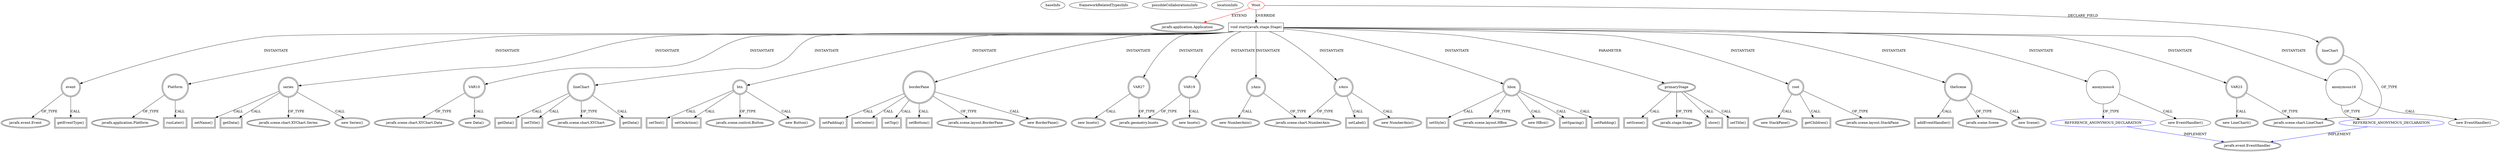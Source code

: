digraph {
baseInfo[graphId=4256,category="extension_graph",isAnonymous=false,possibleRelation=true]
frameworkRelatedTypesInfo[0="javafx.application.Application"]
possibleCollaborationsInfo[0="4256~OVERRIDING_METHOD_DECLARATION-INSTANTIATION-~javafx.application.Application ~javafx.event.EventHandler ~false~true"]
locationInfo[projectName="srikarr-Woot",filePath="/srikarr-Woot/Woot-master/src/Woot.java",contextSignature="Woot",graphId="4256"]
0[label="Woot",vertexType="ROOT_CLIENT_CLASS_DECLARATION",isFrameworkType=false,color=red]
1[label="javafx.application.Application",vertexType="FRAMEWORK_CLASS_TYPE",isFrameworkType=true,peripheries=2]
2[label="lineChart",vertexType="FIELD_DECLARATION",isFrameworkType=true,peripheries=2,shape=circle]
3[label="javafx.scene.chart.LineChart",vertexType="FRAMEWORK_CLASS_TYPE",isFrameworkType=true,peripheries=2]
4[label="void start(javafx.stage.Stage)",vertexType="OVERRIDING_METHOD_DECLARATION",isFrameworkType=false,shape=box]
5[label="primaryStage",vertexType="PARAMETER_DECLARATION",isFrameworkType=true,peripheries=2]
6[label="javafx.stage.Stage",vertexType="FRAMEWORK_CLASS_TYPE",isFrameworkType=true,peripheries=2]
8[label="setTitle()",vertexType="INSIDE_CALL",isFrameworkType=true,peripheries=2,shape=box]
10[label="root",vertexType="VARIABLE_EXPRESION",isFrameworkType=true,peripheries=2,shape=circle]
11[label="javafx.scene.layout.StackPane",vertexType="FRAMEWORK_CLASS_TYPE",isFrameworkType=true,peripheries=2]
9[label="new StackPane()",vertexType="CONSTRUCTOR_CALL",isFrameworkType=true,peripheries=2]
13[label="theScene",vertexType="VARIABLE_EXPRESION",isFrameworkType=true,peripheries=2,shape=circle]
14[label="javafx.scene.Scene",vertexType="FRAMEWORK_CLASS_TYPE",isFrameworkType=true,peripheries=2]
12[label="new Scene()",vertexType="CONSTRUCTOR_CALL",isFrameworkType=true,peripheries=2]
16[label="addEventHandler()",vertexType="INSIDE_CALL",isFrameworkType=true,peripheries=2,shape=box]
18[label="anonymous4",vertexType="VARIABLE_EXPRESION",isFrameworkType=false,shape=circle]
19[label="REFERENCE_ANONYMOUS_DECLARATION",vertexType="REFERENCE_ANONYMOUS_DECLARATION",isFrameworkType=false,color=blue]
20[label="javafx.event.EventHandler",vertexType="FRAMEWORK_INTERFACE_TYPE",isFrameworkType=true,peripheries=2]
17[label="new EventHandler()",vertexType="CONSTRUCTOR_CALL",isFrameworkType=false]
21[label="event",vertexType="VARIABLE_EXPRESION",isFrameworkType=true,peripheries=2,shape=circle]
23[label="javafx.event.Event",vertexType="FRAMEWORK_CLASS_TYPE",isFrameworkType=true,peripheries=2]
22[label="getEventType()",vertexType="INSIDE_CALL",isFrameworkType=true,peripheries=2,shape=box]
24[label="Platform",vertexType="VARIABLE_EXPRESION",isFrameworkType=true,peripheries=2,shape=circle]
26[label="javafx.application.Platform",vertexType="FRAMEWORK_CLASS_TYPE",isFrameworkType=true,peripheries=2]
25[label="runLater()",vertexType="INSIDE_CALL",isFrameworkType=true,peripheries=2,shape=box]
28[label="series",vertexType="VARIABLE_EXPRESION",isFrameworkType=true,peripheries=2,shape=circle]
29[label="javafx.scene.chart.XYChart.Series",vertexType="FRAMEWORK_CLASS_TYPE",isFrameworkType=true,peripheries=2]
27[label="new Series()",vertexType="CONSTRUCTOR_CALL",isFrameworkType=true,peripheries=2]
31[label="setName()",vertexType="INSIDE_CALL",isFrameworkType=true,peripheries=2,shape=box]
33[label="getData()",vertexType="INSIDE_CALL",isFrameworkType=true,peripheries=2,shape=box]
35[label="VAR10",vertexType="VARIABLE_EXPRESION",isFrameworkType=true,peripheries=2,shape=circle]
36[label="javafx.scene.chart.XYChart.Data",vertexType="FRAMEWORK_CLASS_TYPE",isFrameworkType=true,peripheries=2]
34[label="new Data()",vertexType="CONSTRUCTOR_CALL",isFrameworkType=true,peripheries=2]
37[label="lineChart",vertexType="VARIABLE_EXPRESION",isFrameworkType=true,peripheries=2,shape=circle]
39[label="javafx.scene.chart.XYChart",vertexType="FRAMEWORK_CLASS_TYPE",isFrameworkType=true,peripheries=2]
38[label="getData()",vertexType="INSIDE_CALL",isFrameworkType=true,peripheries=2,shape=box]
41[label="getData()",vertexType="INSIDE_CALL",isFrameworkType=true,peripheries=2,shape=box]
43[label="btn",vertexType="VARIABLE_EXPRESION",isFrameworkType=true,peripheries=2,shape=circle]
44[label="javafx.scene.control.Button",vertexType="FRAMEWORK_CLASS_TYPE",isFrameworkType=true,peripheries=2]
42[label="new Button()",vertexType="CONSTRUCTOR_CALL",isFrameworkType=true,peripheries=2]
46[label="setText()",vertexType="INSIDE_CALL",isFrameworkType=true,peripheries=2,shape=box]
48[label="setOnAction()",vertexType="INSIDE_CALL",isFrameworkType=true,peripheries=2,shape=box]
50[label="anonymous16",vertexType="VARIABLE_EXPRESION",isFrameworkType=false,shape=circle]
51[label="REFERENCE_ANONYMOUS_DECLARATION",vertexType="REFERENCE_ANONYMOUS_DECLARATION",isFrameworkType=false,color=blue]
49[label="new EventHandler()",vertexType="CONSTRUCTOR_CALL",isFrameworkType=false]
54[label="borderPane",vertexType="VARIABLE_EXPRESION",isFrameworkType=true,peripheries=2,shape=circle]
55[label="javafx.scene.layout.BorderPane",vertexType="FRAMEWORK_CLASS_TYPE",isFrameworkType=true,peripheries=2]
53[label="new BorderPane()",vertexType="CONSTRUCTOR_CALL",isFrameworkType=true,peripheries=2]
57[label="setPadding()",vertexType="INSIDE_CALL",isFrameworkType=true,peripheries=2,shape=box]
59[label="VAR19",vertexType="VARIABLE_EXPRESION",isFrameworkType=true,peripheries=2,shape=circle]
60[label="javafx.geometry.Insets",vertexType="FRAMEWORK_CLASS_TYPE",isFrameworkType=true,peripheries=2]
58[label="new Insets()",vertexType="CONSTRUCTOR_CALL",isFrameworkType=true,peripheries=2]
62[label="xAxis",vertexType="VARIABLE_EXPRESION",isFrameworkType=true,peripheries=2,shape=circle]
63[label="javafx.scene.chart.NumberAxis",vertexType="FRAMEWORK_CLASS_TYPE",isFrameworkType=true,peripheries=2]
61[label="new NumberAxis()",vertexType="CONSTRUCTOR_CALL",isFrameworkType=true,peripheries=2]
65[label="yAxis",vertexType="VARIABLE_EXPRESION",isFrameworkType=true,peripheries=2,shape=circle]
64[label="new NumberAxis()",vertexType="CONSTRUCTOR_CALL",isFrameworkType=true,peripheries=2]
68[label="setLabel()",vertexType="INSIDE_CALL",isFrameworkType=true,peripheries=2,shape=box]
70[label="VAR23",vertexType="VARIABLE_EXPRESION",isFrameworkType=true,peripheries=2,shape=circle]
69[label="new LineChart()",vertexType="CONSTRUCTOR_CALL",isFrameworkType=true,peripheries=2]
73[label="setTitle()",vertexType="INSIDE_CALL",isFrameworkType=true,peripheries=2,shape=box]
75[label="hbox",vertexType="VARIABLE_EXPRESION",isFrameworkType=true,peripheries=2,shape=circle]
76[label="javafx.scene.layout.HBox",vertexType="FRAMEWORK_CLASS_TYPE",isFrameworkType=true,peripheries=2]
74[label="new HBox()",vertexType="CONSTRUCTOR_CALL",isFrameworkType=true,peripheries=2]
78[label="setPadding()",vertexType="INSIDE_CALL",isFrameworkType=true,peripheries=2,shape=box]
80[label="VAR27",vertexType="VARIABLE_EXPRESION",isFrameworkType=true,peripheries=2,shape=circle]
79[label="new Insets()",vertexType="CONSTRUCTOR_CALL",isFrameworkType=true,peripheries=2]
83[label="setSpacing()",vertexType="INSIDE_CALL",isFrameworkType=true,peripheries=2,shape=box]
85[label="setStyle()",vertexType="INSIDE_CALL",isFrameworkType=true,peripheries=2,shape=box]
87[label="setCenter()",vertexType="INSIDE_CALL",isFrameworkType=true,peripheries=2,shape=box]
89[label="setTop()",vertexType="INSIDE_CALL",isFrameworkType=true,peripheries=2,shape=box]
91[label="setBottom()",vertexType="INSIDE_CALL",isFrameworkType=true,peripheries=2,shape=box]
93[label="getChildren()",vertexType="INSIDE_CALL",isFrameworkType=true,peripheries=2,shape=box]
95[label="setScene()",vertexType="INSIDE_CALL",isFrameworkType=true,peripheries=2,shape=box]
97[label="show()",vertexType="INSIDE_CALL",isFrameworkType=true,peripheries=2,shape=box]
0->1[label="EXTEND",color=red]
0->2[label="DECLARE_FIELD"]
2->3[label="OF_TYPE"]
0->4[label="OVERRIDE"]
5->6[label="OF_TYPE"]
4->5[label="PARAMETER"]
5->8[label="CALL"]
4->10[label="INSTANTIATE"]
10->11[label="OF_TYPE"]
10->9[label="CALL"]
4->13[label="INSTANTIATE"]
13->14[label="OF_TYPE"]
13->12[label="CALL"]
13->16[label="CALL"]
4->18[label="INSTANTIATE"]
19->20[label="IMPLEMENT",color=blue]
18->19[label="OF_TYPE"]
18->17[label="CALL"]
4->21[label="INSTANTIATE"]
21->23[label="OF_TYPE"]
21->22[label="CALL"]
4->24[label="INSTANTIATE"]
24->26[label="OF_TYPE"]
24->25[label="CALL"]
4->28[label="INSTANTIATE"]
28->29[label="OF_TYPE"]
28->27[label="CALL"]
28->31[label="CALL"]
28->33[label="CALL"]
4->35[label="INSTANTIATE"]
35->36[label="OF_TYPE"]
35->34[label="CALL"]
4->37[label="INSTANTIATE"]
37->39[label="OF_TYPE"]
37->38[label="CALL"]
37->41[label="CALL"]
4->43[label="INSTANTIATE"]
43->44[label="OF_TYPE"]
43->42[label="CALL"]
43->46[label="CALL"]
43->48[label="CALL"]
4->50[label="INSTANTIATE"]
51->20[label="IMPLEMENT",color=blue]
50->51[label="OF_TYPE"]
50->49[label="CALL"]
4->54[label="INSTANTIATE"]
54->55[label="OF_TYPE"]
54->53[label="CALL"]
54->57[label="CALL"]
4->59[label="INSTANTIATE"]
59->60[label="OF_TYPE"]
59->58[label="CALL"]
4->62[label="INSTANTIATE"]
62->63[label="OF_TYPE"]
62->61[label="CALL"]
4->65[label="INSTANTIATE"]
65->63[label="OF_TYPE"]
65->64[label="CALL"]
62->68[label="CALL"]
4->70[label="INSTANTIATE"]
70->3[label="OF_TYPE"]
70->69[label="CALL"]
37->73[label="CALL"]
4->75[label="INSTANTIATE"]
75->76[label="OF_TYPE"]
75->74[label="CALL"]
75->78[label="CALL"]
4->80[label="INSTANTIATE"]
80->60[label="OF_TYPE"]
80->79[label="CALL"]
75->83[label="CALL"]
75->85[label="CALL"]
54->87[label="CALL"]
54->89[label="CALL"]
54->91[label="CALL"]
10->93[label="CALL"]
5->95[label="CALL"]
5->97[label="CALL"]
}
